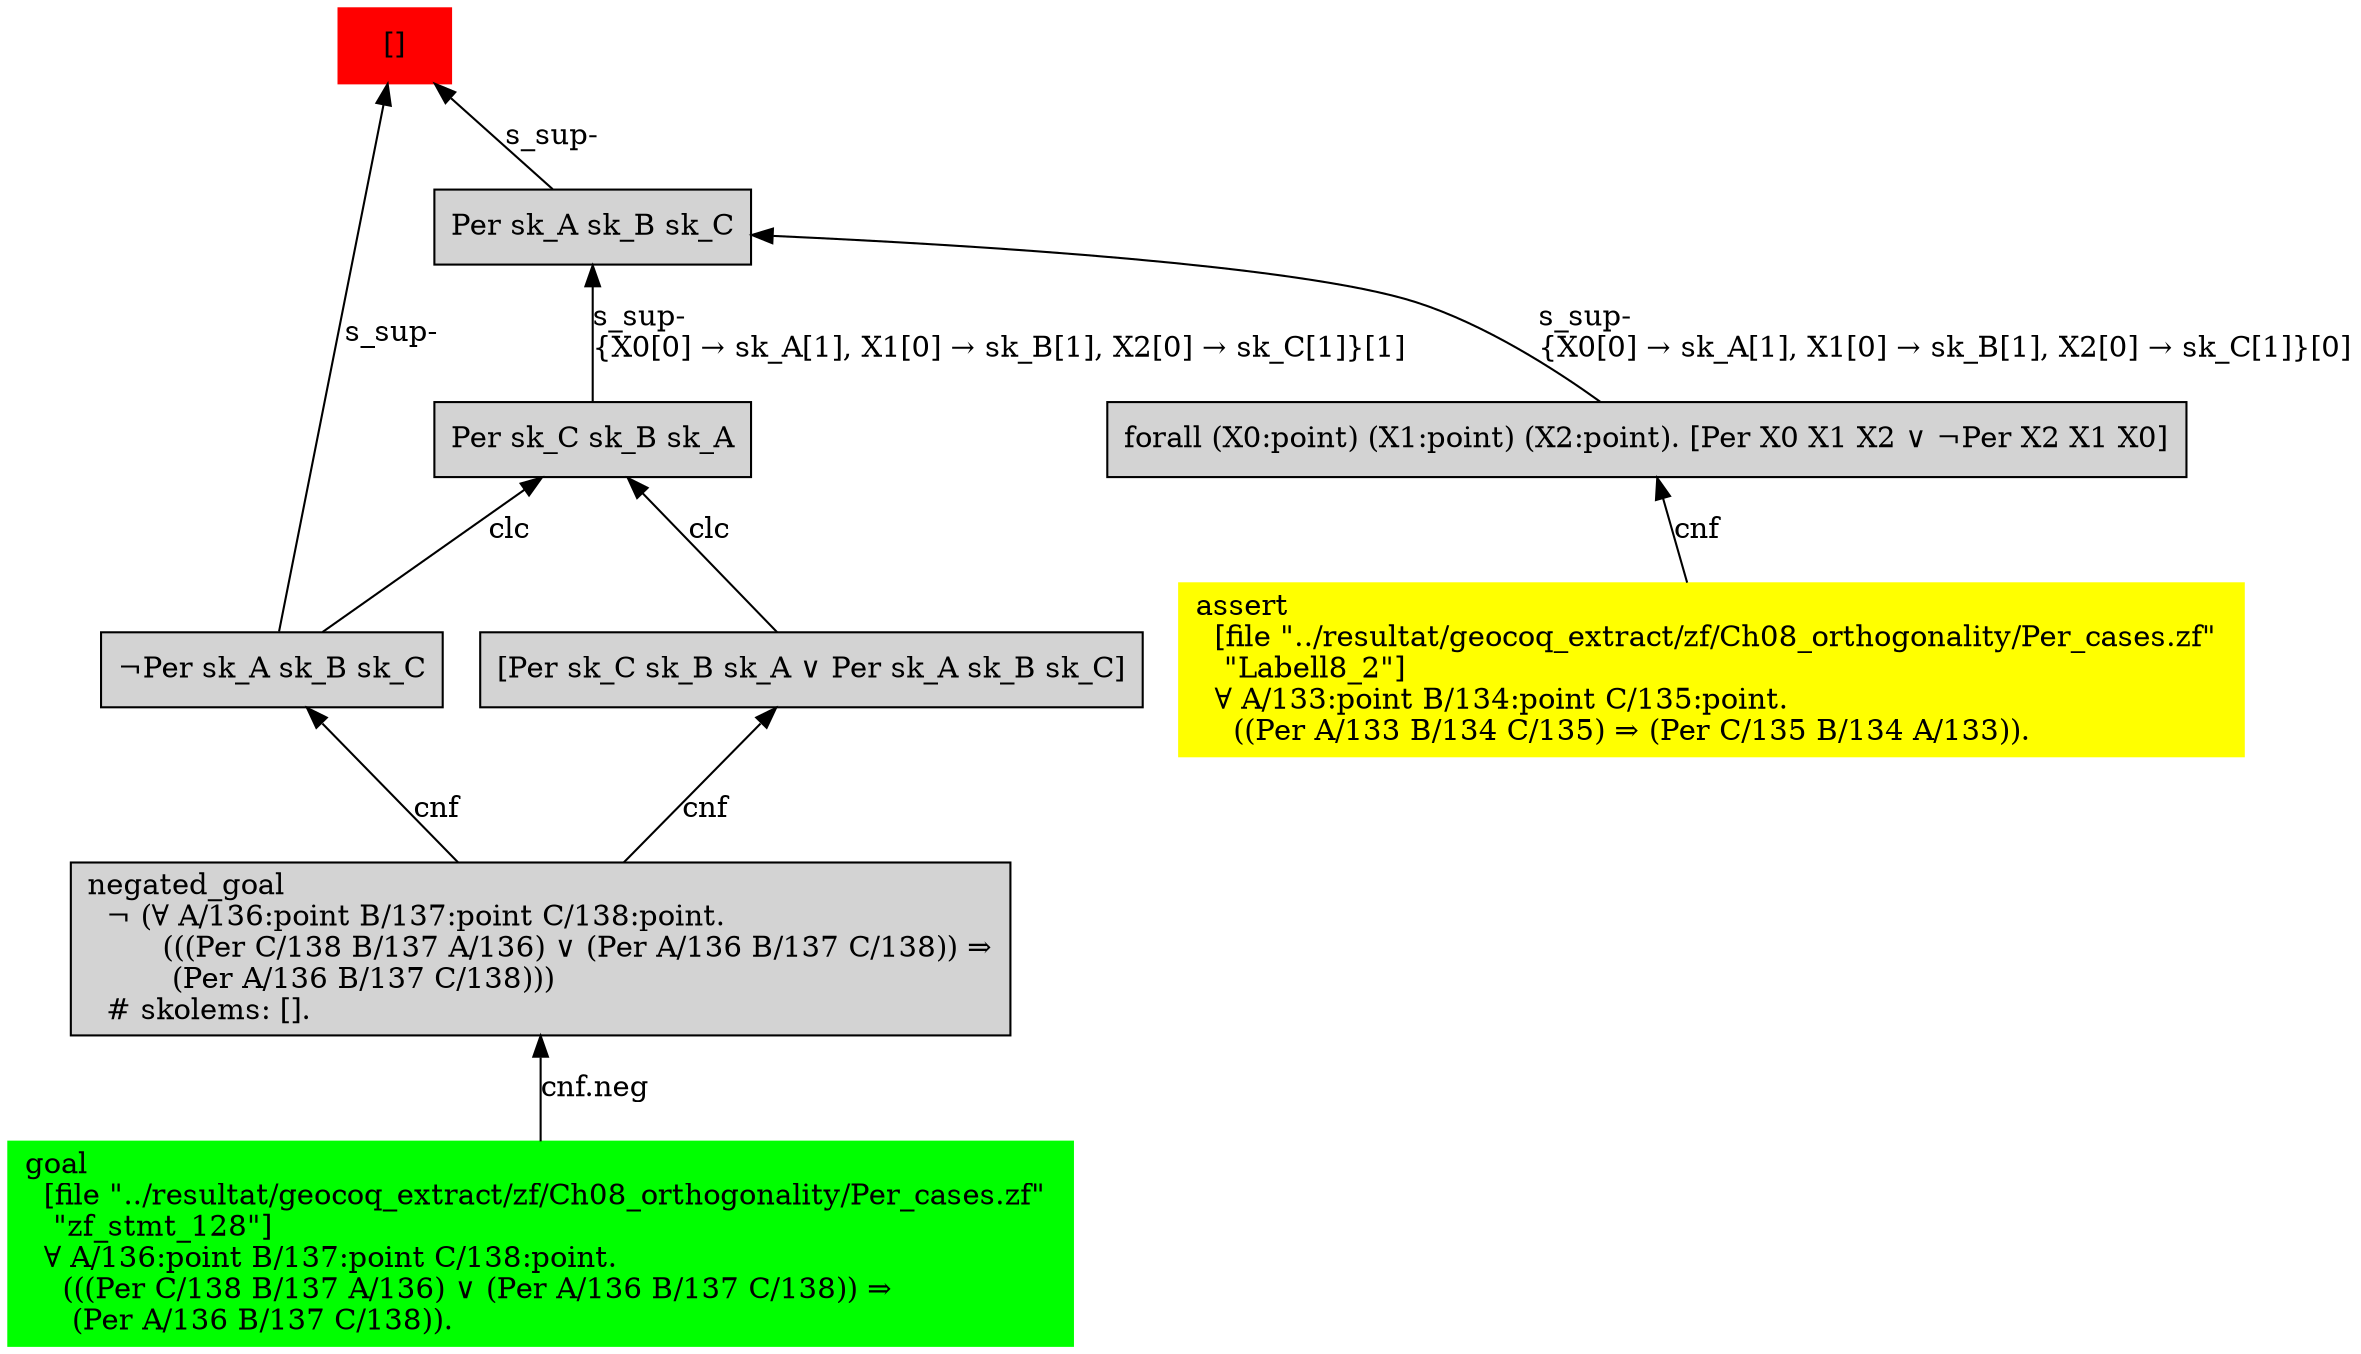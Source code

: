 digraph "unsat_graph" {
  vertex_0 [color=red, label="[]", shape=box, style=filled];
  vertex_0 -> vertex_1 [label="s_sup-\l", dir="back"];
  vertex_1 [shape=box, label="¬Per sk_A sk_B sk_C\l", style=filled];
  vertex_1 -> vertex_2 [label="cnf", dir="back"];
  vertex_2 [shape=box, label="negated_goal\l  ¬ (∀ A/136:point B/137:point C/138:point.\l        (((Per C/138 B/137 A/136) ∨ (Per A/136 B/137 C/138)) ⇒\l         (Per A/136 B/137 C/138)))\l  # skolems: [].\l", style=filled];
  vertex_2 -> vertex_3 [label="cnf.neg", dir="back"];
  vertex_3 [color=green, shape=box, label="goal\l  [file \"../resultat/geocoq_extract/zf/Ch08_orthogonality/Per_cases.zf\" \l   \"zf_stmt_128\"]\l  ∀ A/136:point B/137:point C/138:point.\l    (((Per C/138 B/137 A/136) ∨ (Per A/136 B/137 C/138)) ⇒\l     (Per A/136 B/137 C/138)).\l", style=filled];
  vertex_0 -> vertex_4 [label="s_sup-\l", dir="back"];
  vertex_4 [shape=box, label="Per sk_A sk_B sk_C\l", style=filled];
  vertex_4 -> vertex_5 [label="s_sup-\l\{X0[0] → sk_A[1], X1[0] → sk_B[1], X2[0] → sk_C[1]\}[0]\l", dir="back"];
  vertex_5 [shape=box, label="forall (X0:point) (X1:point) (X2:point). [Per X0 X1 X2 ∨ ¬Per X2 X1 X0]\l", style=filled];
  vertex_5 -> vertex_6 [label="cnf", dir="back"];
  vertex_6 [color=yellow, shape=box, label="assert\l  [file \"../resultat/geocoq_extract/zf/Ch08_orthogonality/Per_cases.zf\" \l   \"Labell8_2\"]\l  ∀ A/133:point B/134:point C/135:point.\l    ((Per A/133 B/134 C/135) ⇒ (Per C/135 B/134 A/133)).\l", style=filled];
  vertex_4 -> vertex_7 [label="s_sup-\l\{X0[0] → sk_A[1], X1[0] → sk_B[1], X2[0] → sk_C[1]\}[1]\l", dir="back"];
  vertex_7 [shape=box, label="Per sk_C sk_B sk_A\l", style=filled];
  vertex_7 -> vertex_1 [label="clc", dir="back"];
  vertex_7 -> vertex_8 [label="clc", dir="back"];
  vertex_8 [shape=box, label="[Per sk_C sk_B sk_A ∨ Per sk_A sk_B sk_C]\l", style=filled];
  vertex_8 -> vertex_2 [label="cnf", dir="back"];
  }


